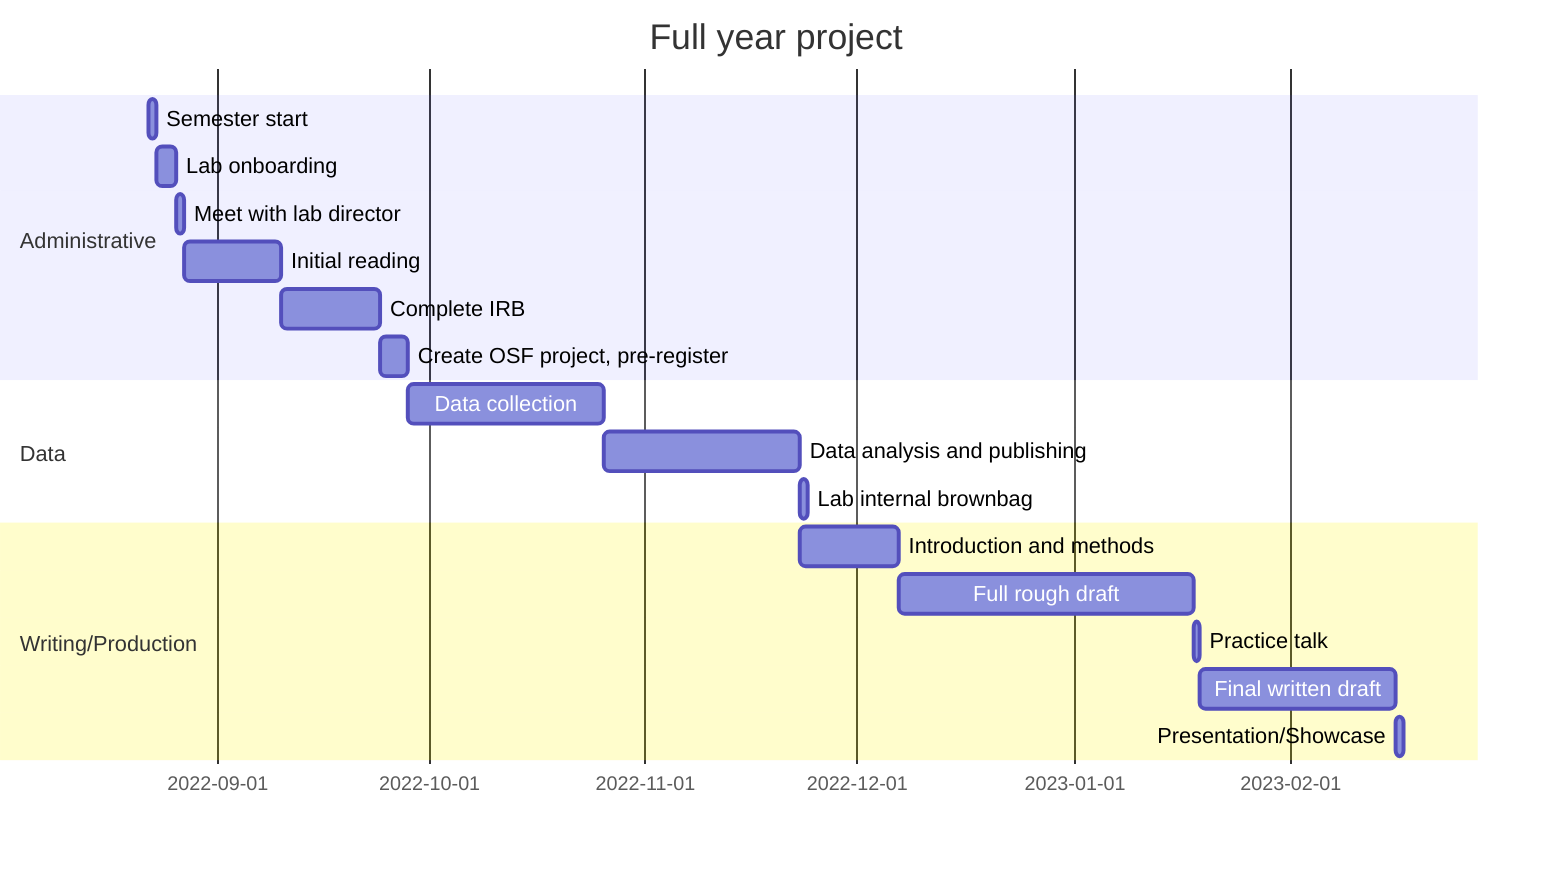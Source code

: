 gantt
  dateFormat  YYYY-MM-DD
  title       Full year project
  section Administrative
    Semester start                      :adm1, 2022-08-22, 1d
	  Lab onboarding                      :onboarding, after adm1, 3d
    Meet with lab director              :labdir, after onboarding, 1d
	  Initial reading                     :reading, after labdir, 2w
    Complete IRB                        :irb, after reading, 2w
    Create OSF project, pre-register    :osf, after irb, 4d
  section Data
    Data collection                     :data1, after osf, 4w
  	Data analysis and publishing        :data2, after data1, 4w
    Lab internal brownbag               :brownbag, after data2 , 1d
  section Writing/Production
    Introduction and methods            :methods, after data2, 2w
    Full rough draft                    :fullrough, after methods, 6w
    Practice talk                       :ptalk, after fullrough, 1d
	  Final written draft                 :finaldraft, after ptalk, 4w
	  Presentation/Showcase               :after finaldraft, 1d